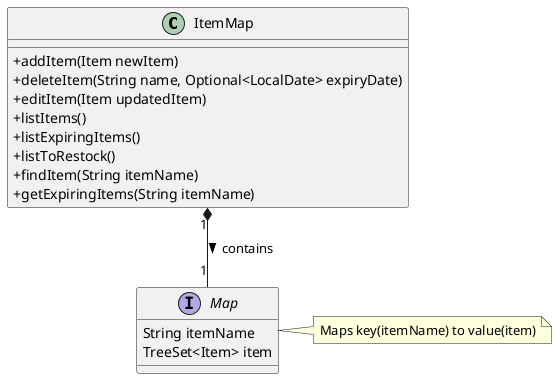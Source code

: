 @startuml

class ItemMap
interface Map
skinparam classAttributeIconSize 0

ItemMap "1" *-- "1" Map : contains >
ItemMap : + addItem(Item newItem)
ItemMap : + deleteItem(String name, Optional<LocalDate> expiryDate)
ItemMap : + editItem(Item updatedItem)
ItemMap : + listItems()
ItemMap : + listExpiringItems()
ItemMap : + listToRestock()
ItemMap : + findItem(String itemName)
ItemMap : + getExpiringItems(String itemName)

note right of Map : Maps key(itemName) to value(item)
Map : String itemName
Map : TreeSet<Item> item

@enduml